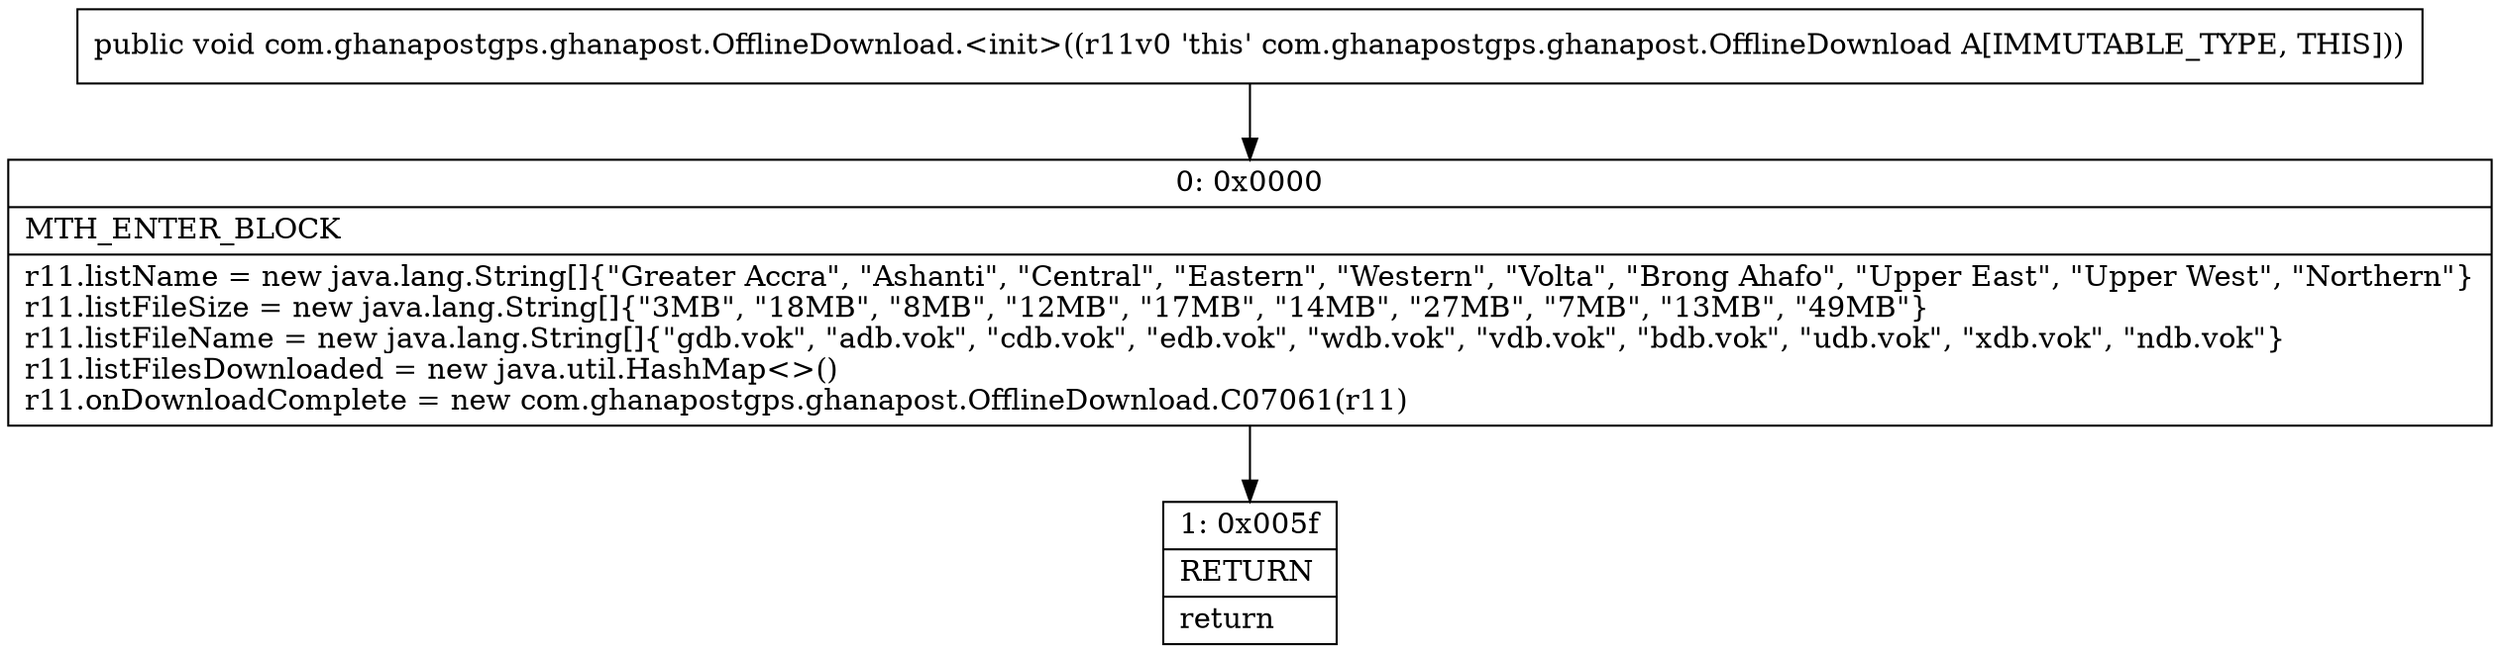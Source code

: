 digraph "CFG forcom.ghanapostgps.ghanapost.OfflineDownload.\<init\>()V" {
Node_0 [shape=record,label="{0\:\ 0x0000|MTH_ENTER_BLOCK\l|r11.listName = new java.lang.String[]\{\"Greater Accra\", \"Ashanti\", \"Central\", \"Eastern\", \"Western\", \"Volta\", \"Brong Ahafo\", \"Upper East\", \"Upper West\", \"Northern\"\}\lr11.listFileSize = new java.lang.String[]\{\"3MB\", \"18MB\", \"8MB\", \"12MB\", \"17MB\", \"14MB\", \"27MB\", \"7MB\", \"13MB\", \"49MB\"\}\lr11.listFileName = new java.lang.String[]\{\"gdb.vok\", \"adb.vok\", \"cdb.vok\", \"edb.vok\", \"wdb.vok\", \"vdb.vok\", \"bdb.vok\", \"udb.vok\", \"xdb.vok\", \"ndb.vok\"\}\lr11.listFilesDownloaded = new java.util.HashMap\<\>()\lr11.onDownloadComplete = new com.ghanapostgps.ghanapost.OfflineDownload.C07061(r11)\l}"];
Node_1 [shape=record,label="{1\:\ 0x005f|RETURN\l|return\l}"];
MethodNode[shape=record,label="{public void com.ghanapostgps.ghanapost.OfflineDownload.\<init\>((r11v0 'this' com.ghanapostgps.ghanapost.OfflineDownload A[IMMUTABLE_TYPE, THIS])) }"];
MethodNode -> Node_0;
Node_0 -> Node_1;
}

